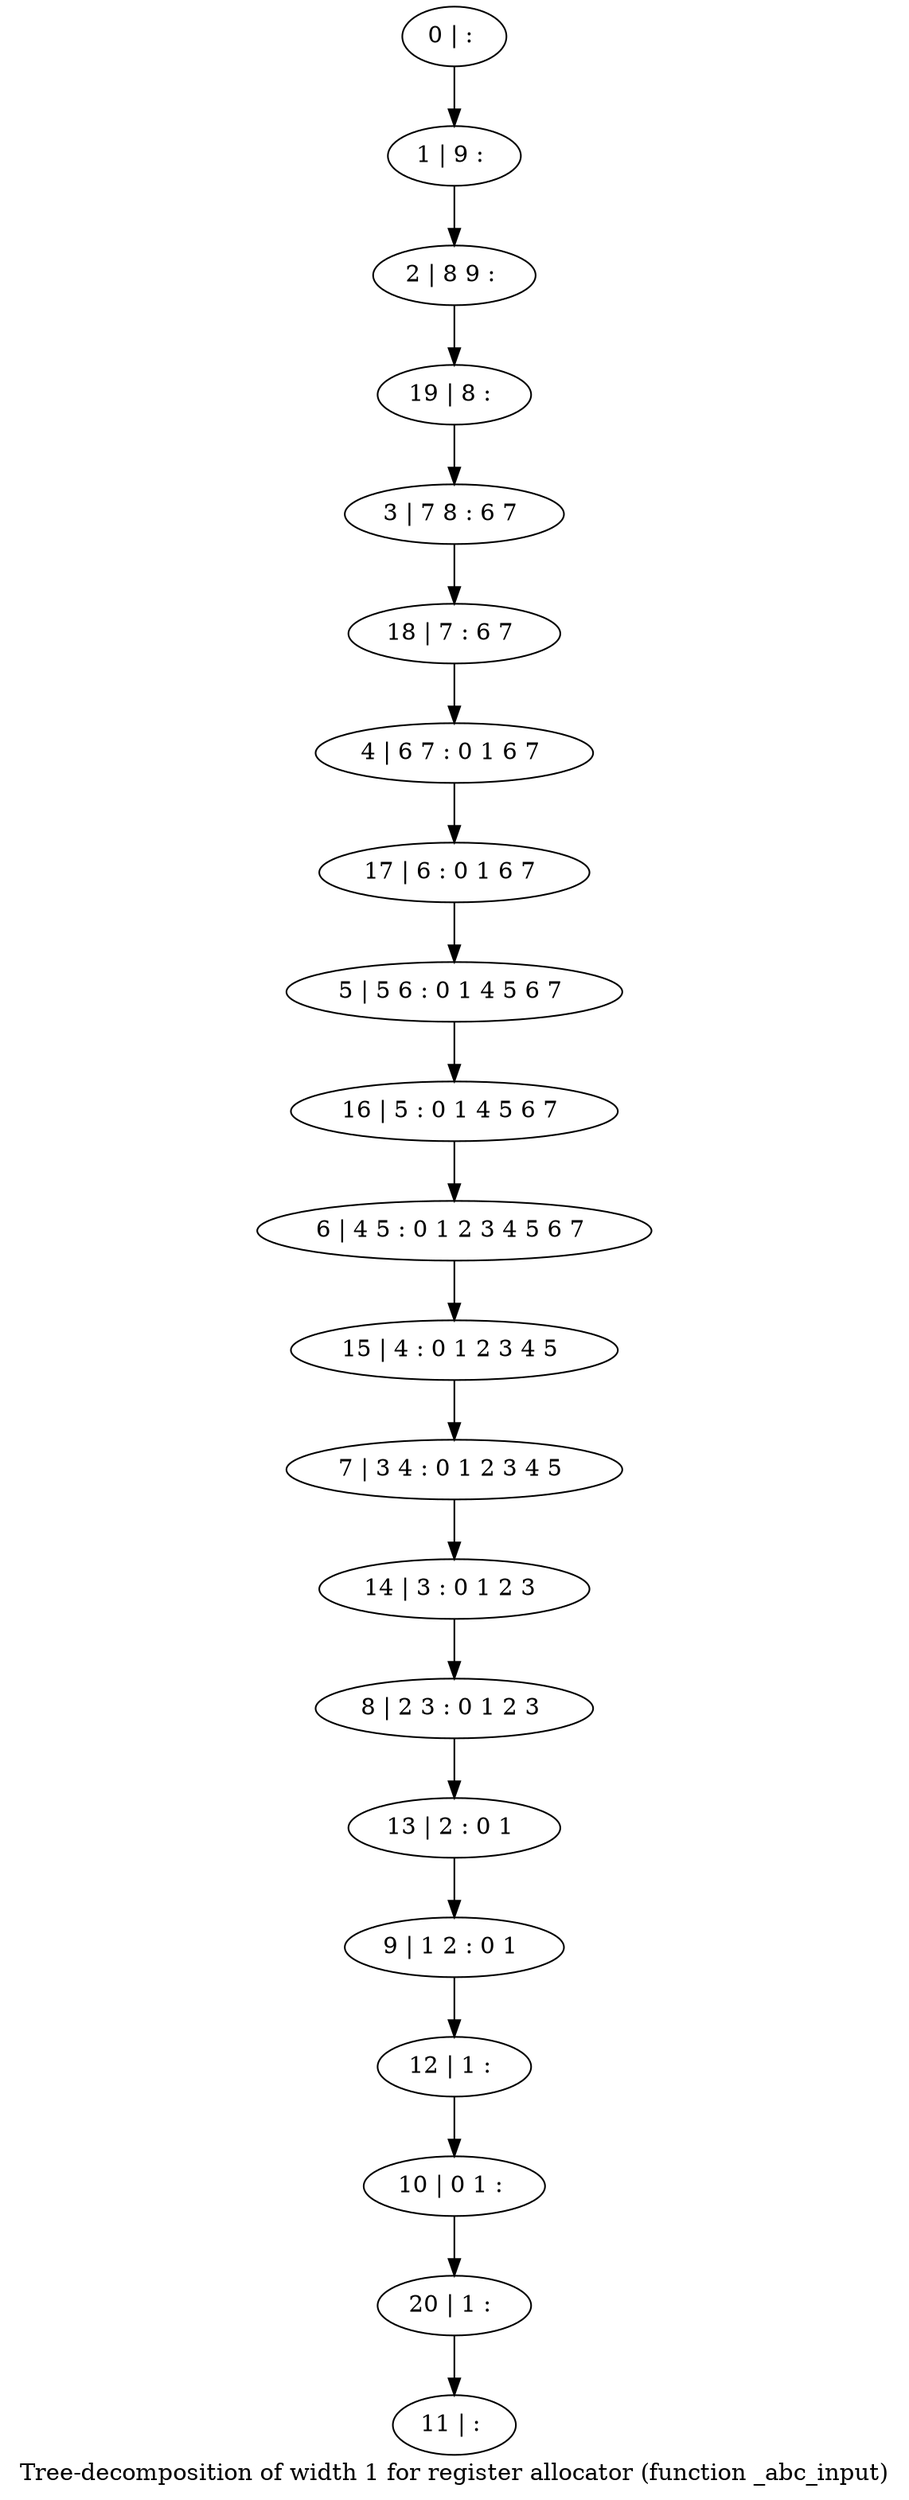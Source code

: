 digraph G {
graph [label="Tree-decomposition of width 1 for register allocator (function _abc_input)"]
0[label="0 | : "];
1[label="1 | 9 : "];
2[label="2 | 8 9 : "];
3[label="3 | 7 8 : 6 7 "];
4[label="4 | 6 7 : 0 1 6 7 "];
5[label="5 | 5 6 : 0 1 4 5 6 7 "];
6[label="6 | 4 5 : 0 1 2 3 4 5 6 7 "];
7[label="7 | 3 4 : 0 1 2 3 4 5 "];
8[label="8 | 2 3 : 0 1 2 3 "];
9[label="9 | 1 2 : 0 1 "];
10[label="10 | 0 1 : "];
11[label="11 | : "];
12[label="12 | 1 : "];
13[label="13 | 2 : 0 1 "];
14[label="14 | 3 : 0 1 2 3 "];
15[label="15 | 4 : 0 1 2 3 4 5 "];
16[label="16 | 5 : 0 1 4 5 6 7 "];
17[label="17 | 6 : 0 1 6 7 "];
18[label="18 | 7 : 6 7 "];
19[label="19 | 8 : "];
20[label="20 | 1 : "];
0->1 ;
1->2 ;
12->10 ;
9->12 ;
13->9 ;
8->13 ;
14->8 ;
7->14 ;
15->7 ;
6->15 ;
16->6 ;
5->16 ;
17->5 ;
4->17 ;
18->4 ;
3->18 ;
19->3 ;
2->19 ;
20->11 ;
10->20 ;
}

